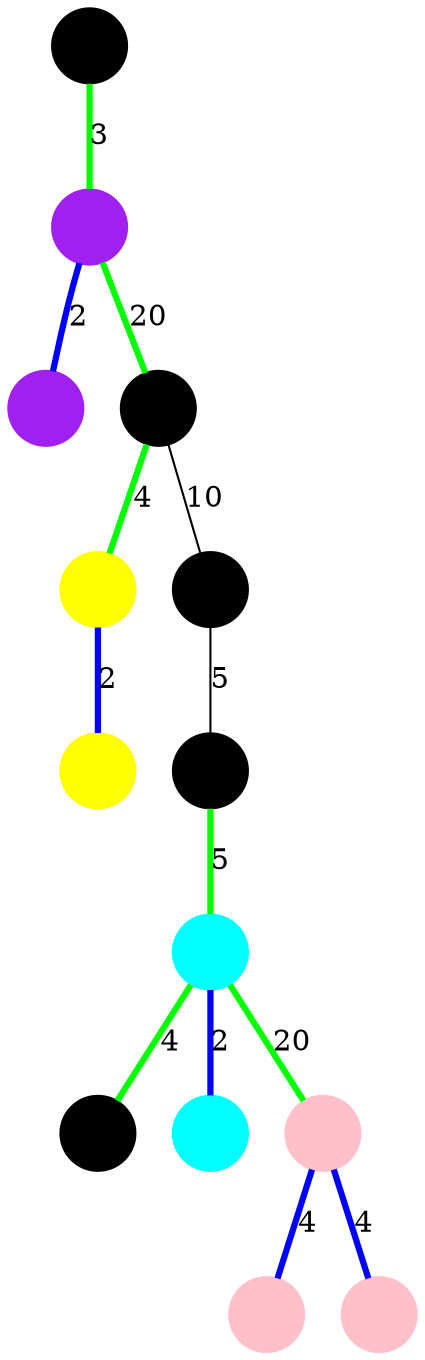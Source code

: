 digraph
{
	compound = true;
	node [shape=circle, style=filled, color=black, label=""];
	edge [dir=both, arrowtail=none, arrowhead=none];

	n0 -> n1 [label=3, color=green, penwidth=3];
	n1 -> n2 [label=2, color=blue, penwidth=3];
	n1 -> n3 [label=20, color=green, penwidth=3];
	n3 -> n4 [label=4, color=green, penwidth=3];
	n3 -> n5 [label=10];
	n4 -> n6 [label=2, color=blue, penwidth=3];
	n5 -> n7 [label=5];
	n7 -> n8 [label=5, color=green, penwidth=3];
	n8 -> n9 [label=4, color=green, penwidth=3];
	n8 -> n10 [label=2, color=blue, penwidth=3];
	n8 -> n11 [label=20, color=green, penwidth=3];
	n11 -> n12 [label=4, color=blue, penwidth=3];
	n11 -> n13 [label=4, color=blue, penwidth=3];

	n1 [color=purple];
	n2 [color=purple];
	n4 [color=yellow];
	n6 [color=yellow];
	n8 [color=cyan];
	n10 [color=cyan];
	n11 [color=pink];
	n12 [color=pink];
	n13 [color=pink];
}
